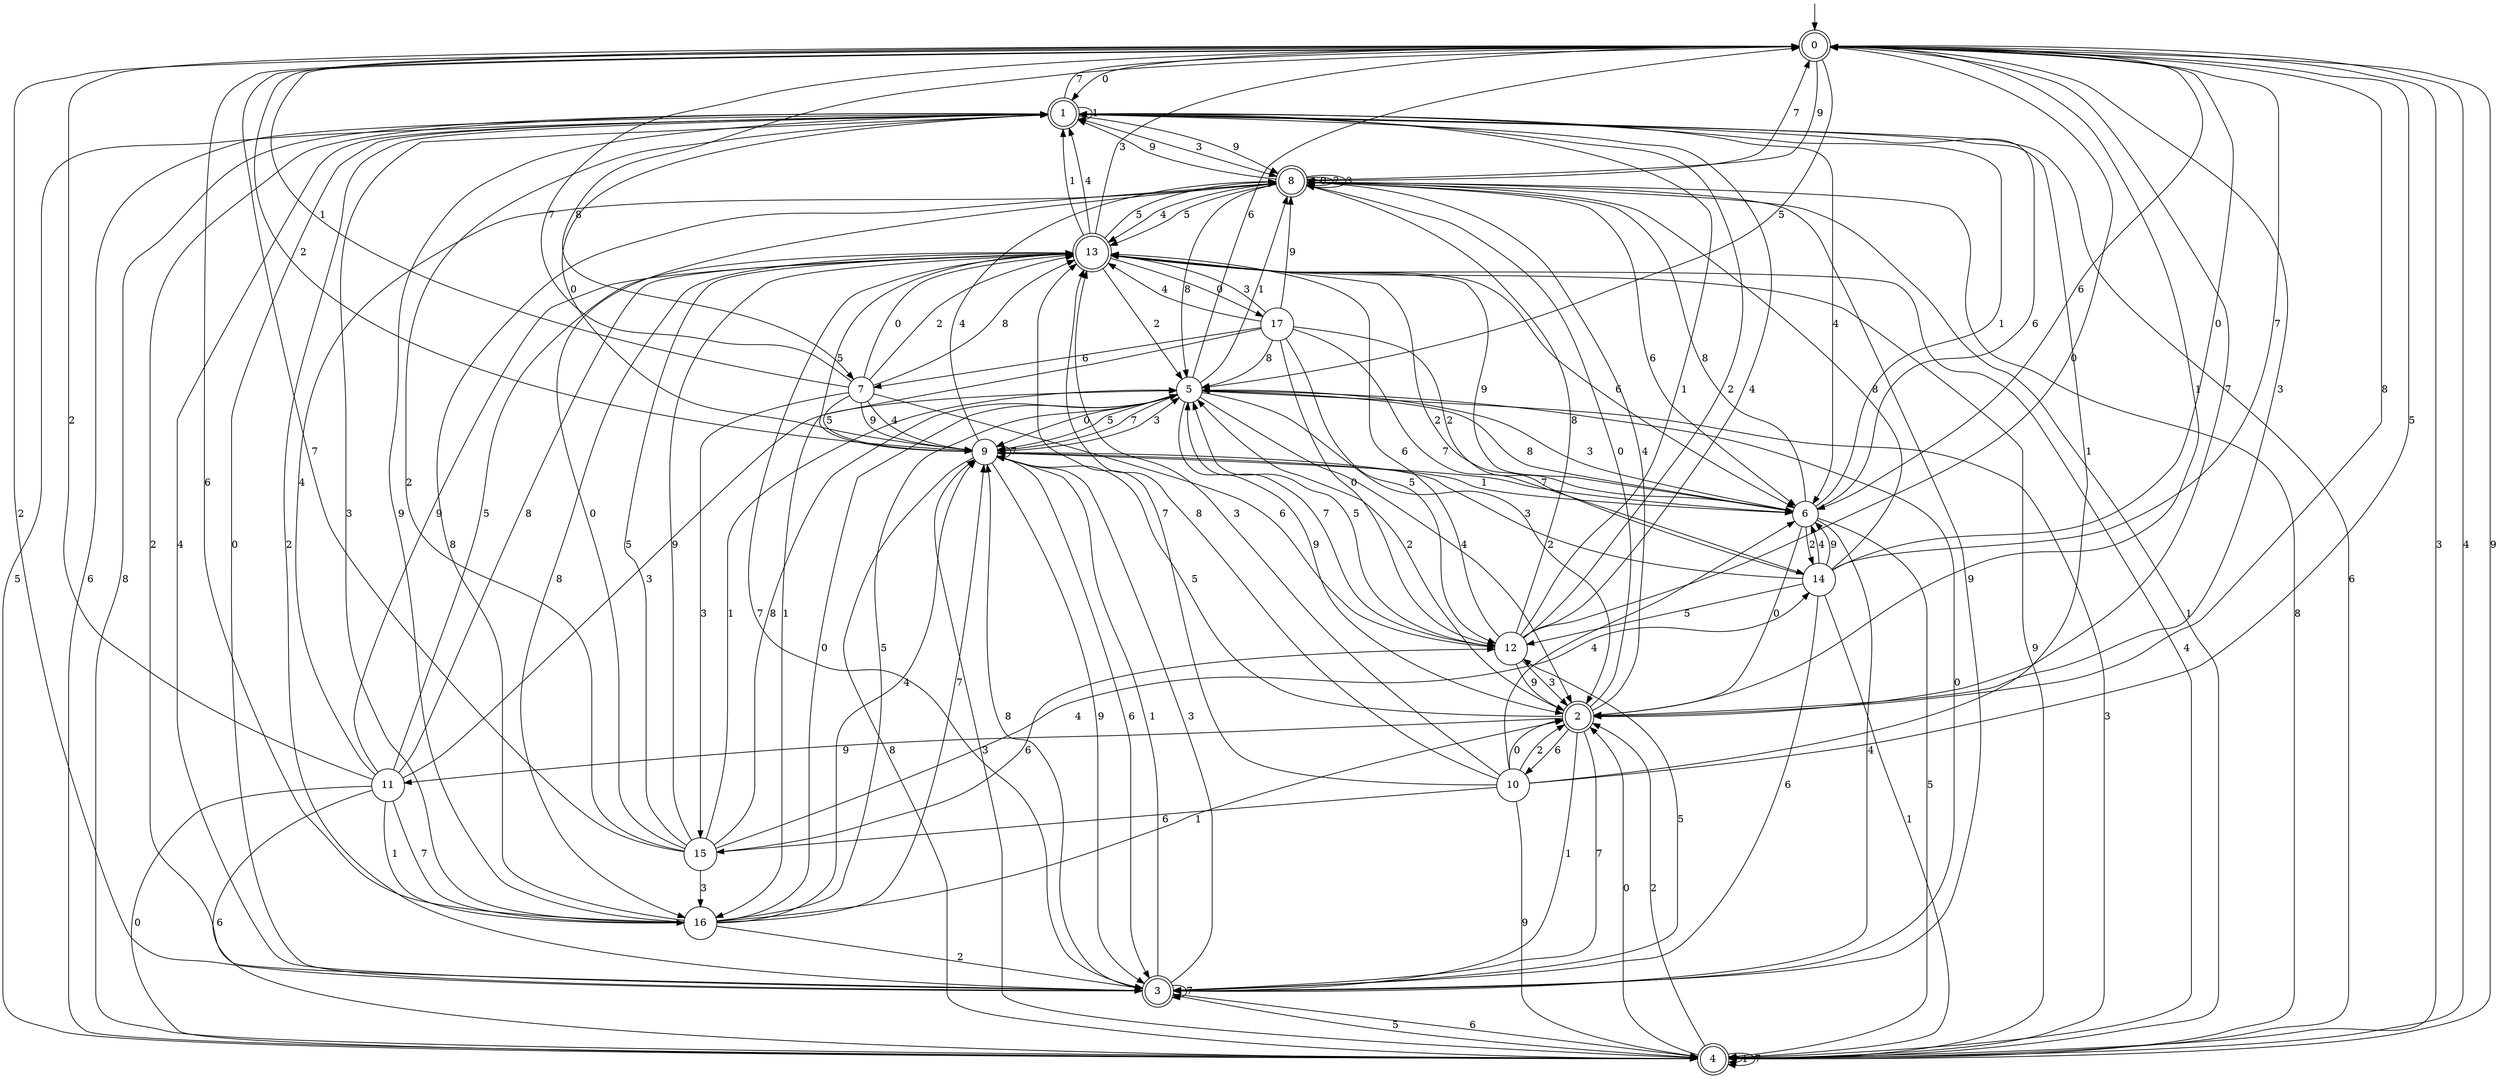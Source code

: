 digraph g {

	s0 [shape="doublecircle" label="0"];
	s1 [shape="doublecircle" label="1"];
	s2 [shape="doublecircle" label="2"];
	s3 [shape="doublecircle" label="3"];
	s4 [shape="doublecircle" label="4"];
	s5 [shape="circle" label="5"];
	s6 [shape="circle" label="6"];
	s7 [shape="circle" label="7"];
	s8 [shape="doublecircle" label="8"];
	s9 [shape="circle" label="9"];
	s10 [shape="circle" label="10"];
	s11 [shape="circle" label="11"];
	s12 [shape="circle" label="12"];
	s13 [shape="doublecircle" label="13"];
	s14 [shape="circle" label="14"];
	s15 [shape="circle" label="15"];
	s16 [shape="circle" label="16"];
	s17 [shape="circle" label="17"];
	s0 -> s1 [label="0"];
	s0 -> s2 [label="1"];
	s0 -> s3 [label="2"];
	s0 -> s4 [label="3"];
	s0 -> s4 [label="4"];
	s0 -> s5 [label="5"];
	s0 -> s6 [label="6"];
	s0 -> s2 [label="7"];
	s0 -> s7 [label="8"];
	s0 -> s8 [label="9"];
	s1 -> s3 [label="0"];
	s1 -> s1 [label="1"];
	s1 -> s3 [label="2"];
	s1 -> s8 [label="3"];
	s1 -> s6 [label="4"];
	s1 -> s4 [label="5"];
	s1 -> s4 [label="6"];
	s1 -> s0 [label="7"];
	s1 -> s4 [label="8"];
	s1 -> s8 [label="9"];
	s2 -> s8 [label="0"];
	s2 -> s3 [label="1"];
	s2 -> s5 [label="2"];
	s2 -> s0 [label="3"];
	s2 -> s8 [label="4"];
	s2 -> s9 [label="5"];
	s2 -> s10 [label="6"];
	s2 -> s3 [label="7"];
	s2 -> s0 [label="8"];
	s2 -> s11 [label="9"];
	s3 -> s5 [label="0"];
	s3 -> s9 [label="1"];
	s3 -> s1 [label="2"];
	s3 -> s9 [label="3"];
	s3 -> s1 [label="4"];
	s3 -> s12 [label="5"];
	s3 -> s4 [label="6"];
	s3 -> s3 [label="7"];
	s3 -> s9 [label="8"];
	s3 -> s8 [label="9"];
	s4 -> s2 [label="0"];
	s4 -> s4 [label="1"];
	s4 -> s2 [label="2"];
	s4 -> s9 [label="3"];
	s4 -> s13 [label="4"];
	s4 -> s3 [label="5"];
	s4 -> s1 [label="6"];
	s4 -> s4 [label="7"];
	s4 -> s8 [label="8"];
	s4 -> s0 [label="9"];
	s5 -> s9 [label="0"];
	s5 -> s8 [label="1"];
	s5 -> s2 [label="2"];
	s5 -> s4 [label="3"];
	s5 -> s2 [label="4"];
	s5 -> s9 [label="5"];
	s5 -> s0 [label="6"];
	s5 -> s9 [label="7"];
	s5 -> s6 [label="8"];
	s5 -> s2 [label="9"];
	s6 -> s2 [label="0"];
	s6 -> s1 [label="1"];
	s6 -> s14 [label="2"];
	s6 -> s5 [label="3"];
	s6 -> s3 [label="4"];
	s6 -> s4 [label="5"];
	s6 -> s1 [label="6"];
	s6 -> s9 [label="7"];
	s6 -> s8 [label="8"];
	s6 -> s13 [label="9"];
	s7 -> s13 [label="0"];
	s7 -> s0 [label="1"];
	s7 -> s13 [label="2"];
	s7 -> s15 [label="3"];
	s7 -> s9 [label="4"];
	s7 -> s9 [label="5"];
	s7 -> s12 [label="6"];
	s7 -> s0 [label="7"];
	s7 -> s13 [label="8"];
	s7 -> s9 [label="9"];
	s8 -> s8 [label="0"];
	s8 -> s4 [label="1"];
	s8 -> s8 [label="2"];
	s8 -> s8 [label="3"];
	s8 -> s13 [label="4"];
	s8 -> s13 [label="5"];
	s8 -> s6 [label="6"];
	s8 -> s0 [label="7"];
	s8 -> s5 [label="8"];
	s8 -> s1 [label="9"];
	s9 -> s1 [label="0"];
	s9 -> s6 [label="1"];
	s9 -> s0 [label="2"];
	s9 -> s5 [label="3"];
	s9 -> s8 [label="4"];
	s9 -> s13 [label="5"];
	s9 -> s3 [label="6"];
	s9 -> s9 [label="7"];
	s9 -> s4 [label="8"];
	s9 -> s3 [label="9"];
	s10 -> s2 [label="0"];
	s10 -> s1 [label="1"];
	s10 -> s2 [label="2"];
	s10 -> s13 [label="3"];
	s10 -> s6 [label="4"];
	s10 -> s0 [label="5"];
	s10 -> s15 [label="6"];
	s10 -> s13 [label="7"];
	s10 -> s13 [label="8"];
	s10 -> s4 [label="9"];
	s11 -> s4 [label="0"];
	s11 -> s16 [label="1"];
	s11 -> s0 [label="2"];
	s11 -> s5 [label="3"];
	s11 -> s8 [label="4"];
	s11 -> s13 [label="5"];
	s11 -> s4 [label="6"];
	s11 -> s16 [label="7"];
	s11 -> s13 [label="8"];
	s11 -> s13 [label="9"];
	s12 -> s0 [label="0"];
	s12 -> s1 [label="1"];
	s12 -> s1 [label="2"];
	s12 -> s2 [label="3"];
	s12 -> s1 [label="4"];
	s12 -> s5 [label="5"];
	s12 -> s13 [label="6"];
	s12 -> s5 [label="7"];
	s12 -> s8 [label="8"];
	s12 -> s2 [label="9"];
	s13 -> s17 [label="0"];
	s13 -> s1 [label="1"];
	s13 -> s5 [label="2"];
	s13 -> s0 [label="3"];
	s13 -> s1 [label="4"];
	s13 -> s8 [label="5"];
	s13 -> s6 [label="6"];
	s13 -> s3 [label="7"];
	s13 -> s16 [label="8"];
	s13 -> s4 [label="9"];
	s14 -> s0 [label="0"];
	s14 -> s4 [label="1"];
	s14 -> s13 [label="2"];
	s14 -> s9 [label="3"];
	s14 -> s6 [label="4"];
	s14 -> s12 [label="5"];
	s14 -> s3 [label="6"];
	s14 -> s0 [label="7"];
	s14 -> s8 [label="8"];
	s14 -> s6 [label="9"];
	s15 -> s8 [label="0"];
	s15 -> s5 [label="1"];
	s15 -> s1 [label="2"];
	s15 -> s16 [label="3"];
	s15 -> s14 [label="4"];
	s15 -> s13 [label="5"];
	s15 -> s12 [label="6"];
	s15 -> s0 [label="7"];
	s15 -> s5 [label="8"];
	s15 -> s13 [label="9"];
	s16 -> s5 [label="0"];
	s16 -> s2 [label="1"];
	s16 -> s3 [label="2"];
	s16 -> s1 [label="3"];
	s16 -> s9 [label="4"];
	s16 -> s5 [label="5"];
	s16 -> s0 [label="6"];
	s16 -> s9 [label="7"];
	s16 -> s8 [label="8"];
	s16 -> s1 [label="9"];
	s17 -> s12 [label="0"];
	s17 -> s16 [label="1"];
	s17 -> s6 [label="2"];
	s17 -> s13 [label="3"];
	s17 -> s13 [label="4"];
	s17 -> s12 [label="5"];
	s17 -> s7 [label="6"];
	s17 -> s14 [label="7"];
	s17 -> s5 [label="8"];
	s17 -> s8 [label="9"];

__start0 [label="" shape="none" width="0" height="0"];
__start0 -> s0;

}
